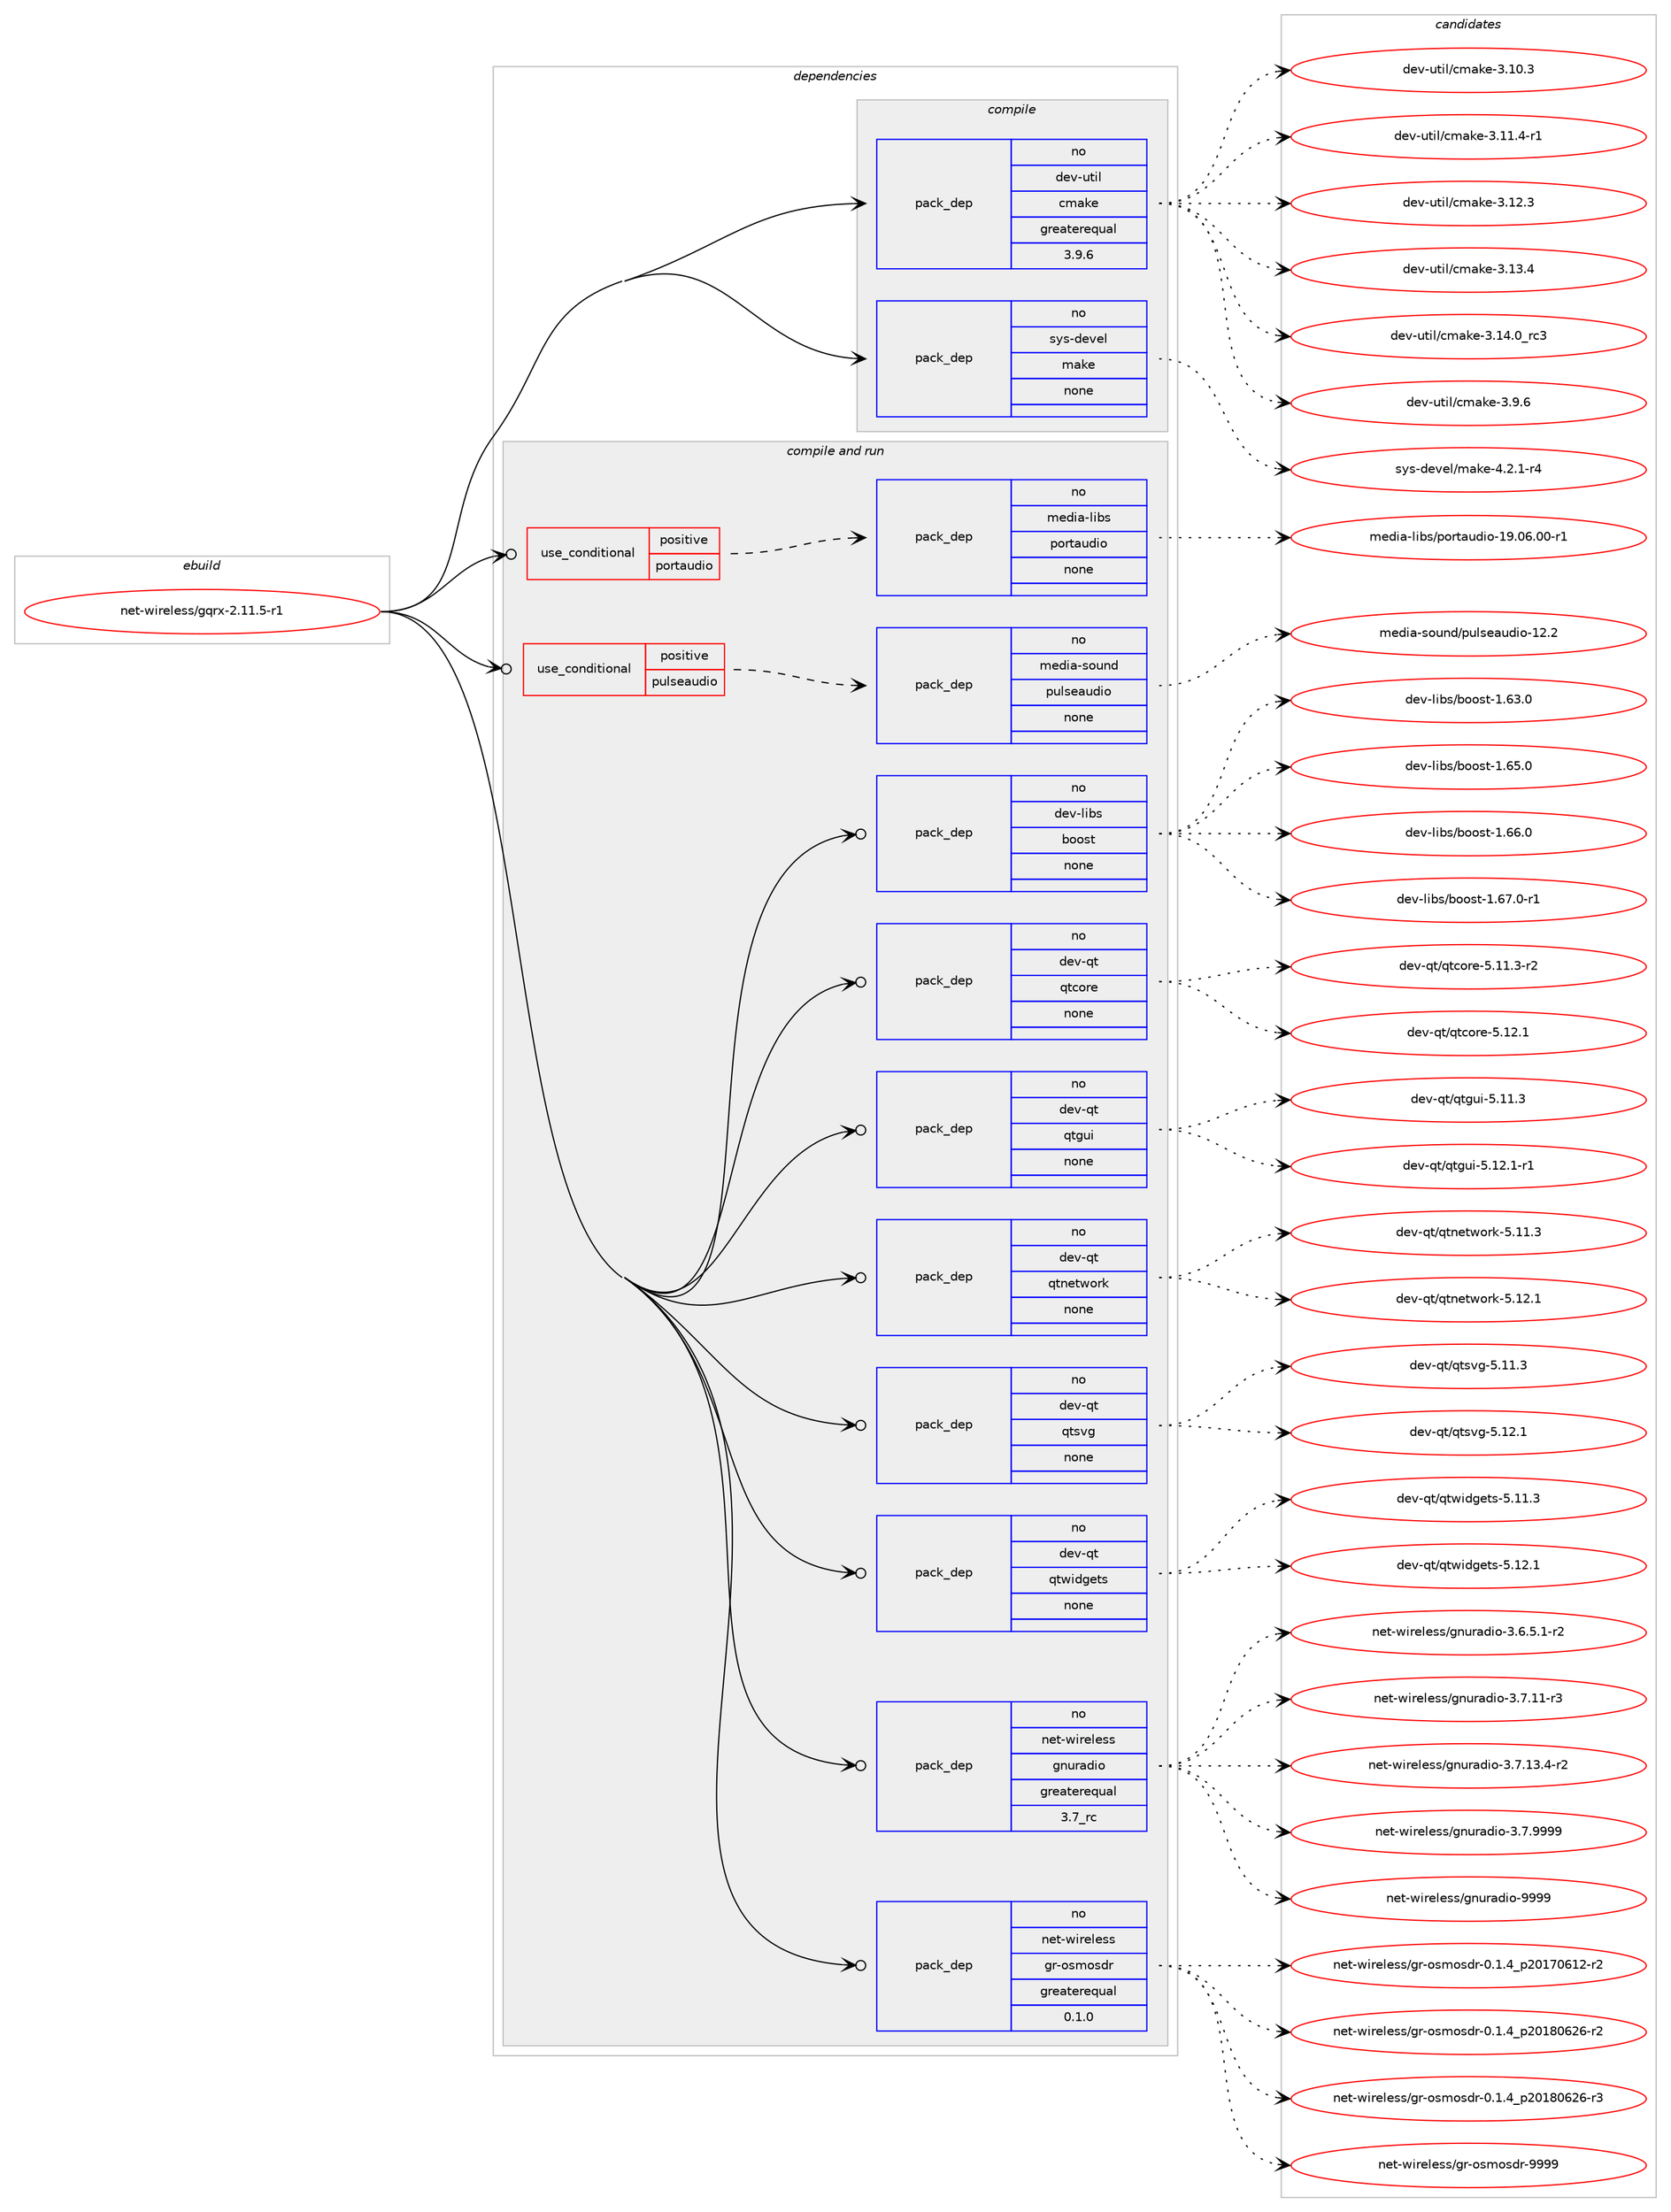 digraph prolog {

# *************
# Graph options
# *************

newrank=true;
concentrate=true;
compound=true;
graph [rankdir=LR,fontname=Helvetica,fontsize=10,ranksep=1.5];#, ranksep=2.5, nodesep=0.2];
edge  [arrowhead=vee];
node  [fontname=Helvetica,fontsize=10];

# **********
# The ebuild
# **********

subgraph cluster_leftcol {
color=gray;
rank=same;
label=<<i>ebuild</i>>;
id [label="net-wireless/gqrx-2.11.5-r1", color=red, width=4, href="../net-wireless/gqrx-2.11.5-r1.svg"];
}

# ****************
# The dependencies
# ****************

subgraph cluster_midcol {
color=gray;
label=<<i>dependencies</i>>;
subgraph cluster_compile {
fillcolor="#eeeeee";
style=filled;
label=<<i>compile</i>>;
subgraph pack1201538 {
dependency1680331 [label=<<TABLE BORDER="0" CELLBORDER="1" CELLSPACING="0" CELLPADDING="4" WIDTH="220"><TR><TD ROWSPAN="6" CELLPADDING="30">pack_dep</TD></TR><TR><TD WIDTH="110">no</TD></TR><TR><TD>dev-util</TD></TR><TR><TD>cmake</TD></TR><TR><TD>greaterequal</TD></TR><TR><TD>3.9.6</TD></TR></TABLE>>, shape=none, color=blue];
}
id:e -> dependency1680331:w [weight=20,style="solid",arrowhead="vee"];
subgraph pack1201539 {
dependency1680332 [label=<<TABLE BORDER="0" CELLBORDER="1" CELLSPACING="0" CELLPADDING="4" WIDTH="220"><TR><TD ROWSPAN="6" CELLPADDING="30">pack_dep</TD></TR><TR><TD WIDTH="110">no</TD></TR><TR><TD>sys-devel</TD></TR><TR><TD>make</TD></TR><TR><TD>none</TD></TR><TR><TD></TD></TR></TABLE>>, shape=none, color=blue];
}
id:e -> dependency1680332:w [weight=20,style="solid",arrowhead="vee"];
}
subgraph cluster_compileandrun {
fillcolor="#eeeeee";
style=filled;
label=<<i>compile and run</i>>;
subgraph cond451289 {
dependency1680333 [label=<<TABLE BORDER="0" CELLBORDER="1" CELLSPACING="0" CELLPADDING="4"><TR><TD ROWSPAN="3" CELLPADDING="10">use_conditional</TD></TR><TR><TD>positive</TD></TR><TR><TD>portaudio</TD></TR></TABLE>>, shape=none, color=red];
subgraph pack1201540 {
dependency1680334 [label=<<TABLE BORDER="0" CELLBORDER="1" CELLSPACING="0" CELLPADDING="4" WIDTH="220"><TR><TD ROWSPAN="6" CELLPADDING="30">pack_dep</TD></TR><TR><TD WIDTH="110">no</TD></TR><TR><TD>media-libs</TD></TR><TR><TD>portaudio</TD></TR><TR><TD>none</TD></TR><TR><TD></TD></TR></TABLE>>, shape=none, color=blue];
}
dependency1680333:e -> dependency1680334:w [weight=20,style="dashed",arrowhead="vee"];
}
id:e -> dependency1680333:w [weight=20,style="solid",arrowhead="odotvee"];
subgraph cond451290 {
dependency1680335 [label=<<TABLE BORDER="0" CELLBORDER="1" CELLSPACING="0" CELLPADDING="4"><TR><TD ROWSPAN="3" CELLPADDING="10">use_conditional</TD></TR><TR><TD>positive</TD></TR><TR><TD>pulseaudio</TD></TR></TABLE>>, shape=none, color=red];
subgraph pack1201541 {
dependency1680336 [label=<<TABLE BORDER="0" CELLBORDER="1" CELLSPACING="0" CELLPADDING="4" WIDTH="220"><TR><TD ROWSPAN="6" CELLPADDING="30">pack_dep</TD></TR><TR><TD WIDTH="110">no</TD></TR><TR><TD>media-sound</TD></TR><TR><TD>pulseaudio</TD></TR><TR><TD>none</TD></TR><TR><TD></TD></TR></TABLE>>, shape=none, color=blue];
}
dependency1680335:e -> dependency1680336:w [weight=20,style="dashed",arrowhead="vee"];
}
id:e -> dependency1680335:w [weight=20,style="solid",arrowhead="odotvee"];
subgraph pack1201542 {
dependency1680337 [label=<<TABLE BORDER="0" CELLBORDER="1" CELLSPACING="0" CELLPADDING="4" WIDTH="220"><TR><TD ROWSPAN="6" CELLPADDING="30">pack_dep</TD></TR><TR><TD WIDTH="110">no</TD></TR><TR><TD>dev-libs</TD></TR><TR><TD>boost</TD></TR><TR><TD>none</TD></TR><TR><TD></TD></TR></TABLE>>, shape=none, color=blue];
}
id:e -> dependency1680337:w [weight=20,style="solid",arrowhead="odotvee"];
subgraph pack1201543 {
dependency1680338 [label=<<TABLE BORDER="0" CELLBORDER="1" CELLSPACING="0" CELLPADDING="4" WIDTH="220"><TR><TD ROWSPAN="6" CELLPADDING="30">pack_dep</TD></TR><TR><TD WIDTH="110">no</TD></TR><TR><TD>dev-qt</TD></TR><TR><TD>qtcore</TD></TR><TR><TD>none</TD></TR><TR><TD></TD></TR></TABLE>>, shape=none, color=blue];
}
id:e -> dependency1680338:w [weight=20,style="solid",arrowhead="odotvee"];
subgraph pack1201544 {
dependency1680339 [label=<<TABLE BORDER="0" CELLBORDER="1" CELLSPACING="0" CELLPADDING="4" WIDTH="220"><TR><TD ROWSPAN="6" CELLPADDING="30">pack_dep</TD></TR><TR><TD WIDTH="110">no</TD></TR><TR><TD>dev-qt</TD></TR><TR><TD>qtgui</TD></TR><TR><TD>none</TD></TR><TR><TD></TD></TR></TABLE>>, shape=none, color=blue];
}
id:e -> dependency1680339:w [weight=20,style="solid",arrowhead="odotvee"];
subgraph pack1201545 {
dependency1680340 [label=<<TABLE BORDER="0" CELLBORDER="1" CELLSPACING="0" CELLPADDING="4" WIDTH="220"><TR><TD ROWSPAN="6" CELLPADDING="30">pack_dep</TD></TR><TR><TD WIDTH="110">no</TD></TR><TR><TD>dev-qt</TD></TR><TR><TD>qtnetwork</TD></TR><TR><TD>none</TD></TR><TR><TD></TD></TR></TABLE>>, shape=none, color=blue];
}
id:e -> dependency1680340:w [weight=20,style="solid",arrowhead="odotvee"];
subgraph pack1201546 {
dependency1680341 [label=<<TABLE BORDER="0" CELLBORDER="1" CELLSPACING="0" CELLPADDING="4" WIDTH="220"><TR><TD ROWSPAN="6" CELLPADDING="30">pack_dep</TD></TR><TR><TD WIDTH="110">no</TD></TR><TR><TD>dev-qt</TD></TR><TR><TD>qtsvg</TD></TR><TR><TD>none</TD></TR><TR><TD></TD></TR></TABLE>>, shape=none, color=blue];
}
id:e -> dependency1680341:w [weight=20,style="solid",arrowhead="odotvee"];
subgraph pack1201547 {
dependency1680342 [label=<<TABLE BORDER="0" CELLBORDER="1" CELLSPACING="0" CELLPADDING="4" WIDTH="220"><TR><TD ROWSPAN="6" CELLPADDING="30">pack_dep</TD></TR><TR><TD WIDTH="110">no</TD></TR><TR><TD>dev-qt</TD></TR><TR><TD>qtwidgets</TD></TR><TR><TD>none</TD></TR><TR><TD></TD></TR></TABLE>>, shape=none, color=blue];
}
id:e -> dependency1680342:w [weight=20,style="solid",arrowhead="odotvee"];
subgraph pack1201548 {
dependency1680343 [label=<<TABLE BORDER="0" CELLBORDER="1" CELLSPACING="0" CELLPADDING="4" WIDTH="220"><TR><TD ROWSPAN="6" CELLPADDING="30">pack_dep</TD></TR><TR><TD WIDTH="110">no</TD></TR><TR><TD>net-wireless</TD></TR><TR><TD>gnuradio</TD></TR><TR><TD>greaterequal</TD></TR><TR><TD>3.7_rc</TD></TR></TABLE>>, shape=none, color=blue];
}
id:e -> dependency1680343:w [weight=20,style="solid",arrowhead="odotvee"];
subgraph pack1201549 {
dependency1680344 [label=<<TABLE BORDER="0" CELLBORDER="1" CELLSPACING="0" CELLPADDING="4" WIDTH="220"><TR><TD ROWSPAN="6" CELLPADDING="30">pack_dep</TD></TR><TR><TD WIDTH="110">no</TD></TR><TR><TD>net-wireless</TD></TR><TR><TD>gr-osmosdr</TD></TR><TR><TD>greaterequal</TD></TR><TR><TD>0.1.0</TD></TR></TABLE>>, shape=none, color=blue];
}
id:e -> dependency1680344:w [weight=20,style="solid",arrowhead="odotvee"];
}
subgraph cluster_run {
fillcolor="#eeeeee";
style=filled;
label=<<i>run</i>>;
}
}

# **************
# The candidates
# **************

subgraph cluster_choices {
rank=same;
color=gray;
label=<<i>candidates</i>>;

subgraph choice1201538 {
color=black;
nodesep=1;
choice1001011184511711610510847991099710710145514649484651 [label="dev-util/cmake-3.10.3", color=red, width=4,href="../dev-util/cmake-3.10.3.svg"];
choice10010111845117116105108479910997107101455146494946524511449 [label="dev-util/cmake-3.11.4-r1", color=red, width=4,href="../dev-util/cmake-3.11.4-r1.svg"];
choice1001011184511711610510847991099710710145514649504651 [label="dev-util/cmake-3.12.3", color=red, width=4,href="../dev-util/cmake-3.12.3.svg"];
choice1001011184511711610510847991099710710145514649514652 [label="dev-util/cmake-3.13.4", color=red, width=4,href="../dev-util/cmake-3.13.4.svg"];
choice1001011184511711610510847991099710710145514649524648951149951 [label="dev-util/cmake-3.14.0_rc3", color=red, width=4,href="../dev-util/cmake-3.14.0_rc3.svg"];
choice10010111845117116105108479910997107101455146574654 [label="dev-util/cmake-3.9.6", color=red, width=4,href="../dev-util/cmake-3.9.6.svg"];
dependency1680331:e -> choice1001011184511711610510847991099710710145514649484651:w [style=dotted,weight="100"];
dependency1680331:e -> choice10010111845117116105108479910997107101455146494946524511449:w [style=dotted,weight="100"];
dependency1680331:e -> choice1001011184511711610510847991099710710145514649504651:w [style=dotted,weight="100"];
dependency1680331:e -> choice1001011184511711610510847991099710710145514649514652:w [style=dotted,weight="100"];
dependency1680331:e -> choice1001011184511711610510847991099710710145514649524648951149951:w [style=dotted,weight="100"];
dependency1680331:e -> choice10010111845117116105108479910997107101455146574654:w [style=dotted,weight="100"];
}
subgraph choice1201539 {
color=black;
nodesep=1;
choice1151211154510010111810110847109971071014552465046494511452 [label="sys-devel/make-4.2.1-r4", color=red, width=4,href="../sys-devel/make-4.2.1-r4.svg"];
dependency1680332:e -> choice1151211154510010111810110847109971071014552465046494511452:w [style=dotted,weight="100"];
}
subgraph choice1201540 {
color=black;
nodesep=1;
choice10910110010597451081059811547112111114116971171001051114549574648544648484511449 [label="media-libs/portaudio-19.06.00-r1", color=red, width=4,href="../media-libs/portaudio-19.06.00-r1.svg"];
dependency1680334:e -> choice10910110010597451081059811547112111114116971171001051114549574648544648484511449:w [style=dotted,weight="100"];
}
subgraph choice1201541 {
color=black;
nodesep=1;
choice109101100105974511511111711010047112117108115101971171001051114549504650 [label="media-sound/pulseaudio-12.2", color=red, width=4,href="../media-sound/pulseaudio-12.2.svg"];
dependency1680336:e -> choice109101100105974511511111711010047112117108115101971171001051114549504650:w [style=dotted,weight="100"];
}
subgraph choice1201542 {
color=black;
nodesep=1;
choice1001011184510810598115479811111111511645494654514648 [label="dev-libs/boost-1.63.0", color=red, width=4,href="../dev-libs/boost-1.63.0.svg"];
choice1001011184510810598115479811111111511645494654534648 [label="dev-libs/boost-1.65.0", color=red, width=4,href="../dev-libs/boost-1.65.0.svg"];
choice1001011184510810598115479811111111511645494654544648 [label="dev-libs/boost-1.66.0", color=red, width=4,href="../dev-libs/boost-1.66.0.svg"];
choice10010111845108105981154798111111115116454946545546484511449 [label="dev-libs/boost-1.67.0-r1", color=red, width=4,href="../dev-libs/boost-1.67.0-r1.svg"];
dependency1680337:e -> choice1001011184510810598115479811111111511645494654514648:w [style=dotted,weight="100"];
dependency1680337:e -> choice1001011184510810598115479811111111511645494654534648:w [style=dotted,weight="100"];
dependency1680337:e -> choice1001011184510810598115479811111111511645494654544648:w [style=dotted,weight="100"];
dependency1680337:e -> choice10010111845108105981154798111111115116454946545546484511449:w [style=dotted,weight="100"];
}
subgraph choice1201543 {
color=black;
nodesep=1;
choice100101118451131164711311699111114101455346494946514511450 [label="dev-qt/qtcore-5.11.3-r2", color=red, width=4,href="../dev-qt/qtcore-5.11.3-r2.svg"];
choice10010111845113116471131169911111410145534649504649 [label="dev-qt/qtcore-5.12.1", color=red, width=4,href="../dev-qt/qtcore-5.12.1.svg"];
dependency1680338:e -> choice100101118451131164711311699111114101455346494946514511450:w [style=dotted,weight="100"];
dependency1680338:e -> choice10010111845113116471131169911111410145534649504649:w [style=dotted,weight="100"];
}
subgraph choice1201544 {
color=black;
nodesep=1;
choice100101118451131164711311610311710545534649494651 [label="dev-qt/qtgui-5.11.3", color=red, width=4,href="../dev-qt/qtgui-5.11.3.svg"];
choice1001011184511311647113116103117105455346495046494511449 [label="dev-qt/qtgui-5.12.1-r1", color=red, width=4,href="../dev-qt/qtgui-5.12.1-r1.svg"];
dependency1680339:e -> choice100101118451131164711311610311710545534649494651:w [style=dotted,weight="100"];
dependency1680339:e -> choice1001011184511311647113116103117105455346495046494511449:w [style=dotted,weight="100"];
}
subgraph choice1201545 {
color=black;
nodesep=1;
choice100101118451131164711311611010111611911111410745534649494651 [label="dev-qt/qtnetwork-5.11.3", color=red, width=4,href="../dev-qt/qtnetwork-5.11.3.svg"];
choice100101118451131164711311611010111611911111410745534649504649 [label="dev-qt/qtnetwork-5.12.1", color=red, width=4,href="../dev-qt/qtnetwork-5.12.1.svg"];
dependency1680340:e -> choice100101118451131164711311611010111611911111410745534649494651:w [style=dotted,weight="100"];
dependency1680340:e -> choice100101118451131164711311611010111611911111410745534649504649:w [style=dotted,weight="100"];
}
subgraph choice1201546 {
color=black;
nodesep=1;
choice100101118451131164711311611511810345534649494651 [label="dev-qt/qtsvg-5.11.3", color=red, width=4,href="../dev-qt/qtsvg-5.11.3.svg"];
choice100101118451131164711311611511810345534649504649 [label="dev-qt/qtsvg-5.12.1", color=red, width=4,href="../dev-qt/qtsvg-5.12.1.svg"];
dependency1680341:e -> choice100101118451131164711311611511810345534649494651:w [style=dotted,weight="100"];
dependency1680341:e -> choice100101118451131164711311611511810345534649504649:w [style=dotted,weight="100"];
}
subgraph choice1201547 {
color=black;
nodesep=1;
choice100101118451131164711311611910510010310111611545534649494651 [label="dev-qt/qtwidgets-5.11.3", color=red, width=4,href="../dev-qt/qtwidgets-5.11.3.svg"];
choice100101118451131164711311611910510010310111611545534649504649 [label="dev-qt/qtwidgets-5.12.1", color=red, width=4,href="../dev-qt/qtwidgets-5.12.1.svg"];
dependency1680342:e -> choice100101118451131164711311611910510010310111611545534649494651:w [style=dotted,weight="100"];
dependency1680342:e -> choice100101118451131164711311611910510010310111611545534649504649:w [style=dotted,weight="100"];
}
subgraph choice1201548 {
color=black;
nodesep=1;
choice11010111645119105114101108101115115471031101171149710010511145514654465346494511450 [label="net-wireless/gnuradio-3.6.5.1-r2", color=red, width=4,href="../net-wireless/gnuradio-3.6.5.1-r2.svg"];
choice110101116451191051141011081011151154710311011711497100105111455146554649494511451 [label="net-wireless/gnuradio-3.7.11-r3", color=red, width=4,href="../net-wireless/gnuradio-3.7.11-r3.svg"];
choice1101011164511910511410110810111511547103110117114971001051114551465546495146524511450 [label="net-wireless/gnuradio-3.7.13.4-r2", color=red, width=4,href="../net-wireless/gnuradio-3.7.13.4-r2.svg"];
choice110101116451191051141011081011151154710311011711497100105111455146554657575757 [label="net-wireless/gnuradio-3.7.9999", color=red, width=4,href="../net-wireless/gnuradio-3.7.9999.svg"];
choice1101011164511910511410110810111511547103110117114971001051114557575757 [label="net-wireless/gnuradio-9999", color=red, width=4,href="../net-wireless/gnuradio-9999.svg"];
dependency1680343:e -> choice11010111645119105114101108101115115471031101171149710010511145514654465346494511450:w [style=dotted,weight="100"];
dependency1680343:e -> choice110101116451191051141011081011151154710311011711497100105111455146554649494511451:w [style=dotted,weight="100"];
dependency1680343:e -> choice1101011164511910511410110810111511547103110117114971001051114551465546495146524511450:w [style=dotted,weight="100"];
dependency1680343:e -> choice110101116451191051141011081011151154710311011711497100105111455146554657575757:w [style=dotted,weight="100"];
dependency1680343:e -> choice1101011164511910511410110810111511547103110117114971001051114557575757:w [style=dotted,weight="100"];
}
subgraph choice1201549 {
color=black;
nodesep=1;
choice1101011164511910511410110810111511547103114451111151091111151001144548464946529511250484955485449504511450 [label="net-wireless/gr-osmosdr-0.1.4_p20170612-r2", color=red, width=4,href="../net-wireless/gr-osmosdr-0.1.4_p20170612-r2.svg"];
choice1101011164511910511410110810111511547103114451111151091111151001144548464946529511250484956485450544511450 [label="net-wireless/gr-osmosdr-0.1.4_p20180626-r2", color=red, width=4,href="../net-wireless/gr-osmosdr-0.1.4_p20180626-r2.svg"];
choice1101011164511910511410110810111511547103114451111151091111151001144548464946529511250484956485450544511451 [label="net-wireless/gr-osmosdr-0.1.4_p20180626-r3", color=red, width=4,href="../net-wireless/gr-osmosdr-0.1.4_p20180626-r3.svg"];
choice1101011164511910511410110810111511547103114451111151091111151001144557575757 [label="net-wireless/gr-osmosdr-9999", color=red, width=4,href="../net-wireless/gr-osmosdr-9999.svg"];
dependency1680344:e -> choice1101011164511910511410110810111511547103114451111151091111151001144548464946529511250484955485449504511450:w [style=dotted,weight="100"];
dependency1680344:e -> choice1101011164511910511410110810111511547103114451111151091111151001144548464946529511250484956485450544511450:w [style=dotted,weight="100"];
dependency1680344:e -> choice1101011164511910511410110810111511547103114451111151091111151001144548464946529511250484956485450544511451:w [style=dotted,weight="100"];
dependency1680344:e -> choice1101011164511910511410110810111511547103114451111151091111151001144557575757:w [style=dotted,weight="100"];
}
}

}

